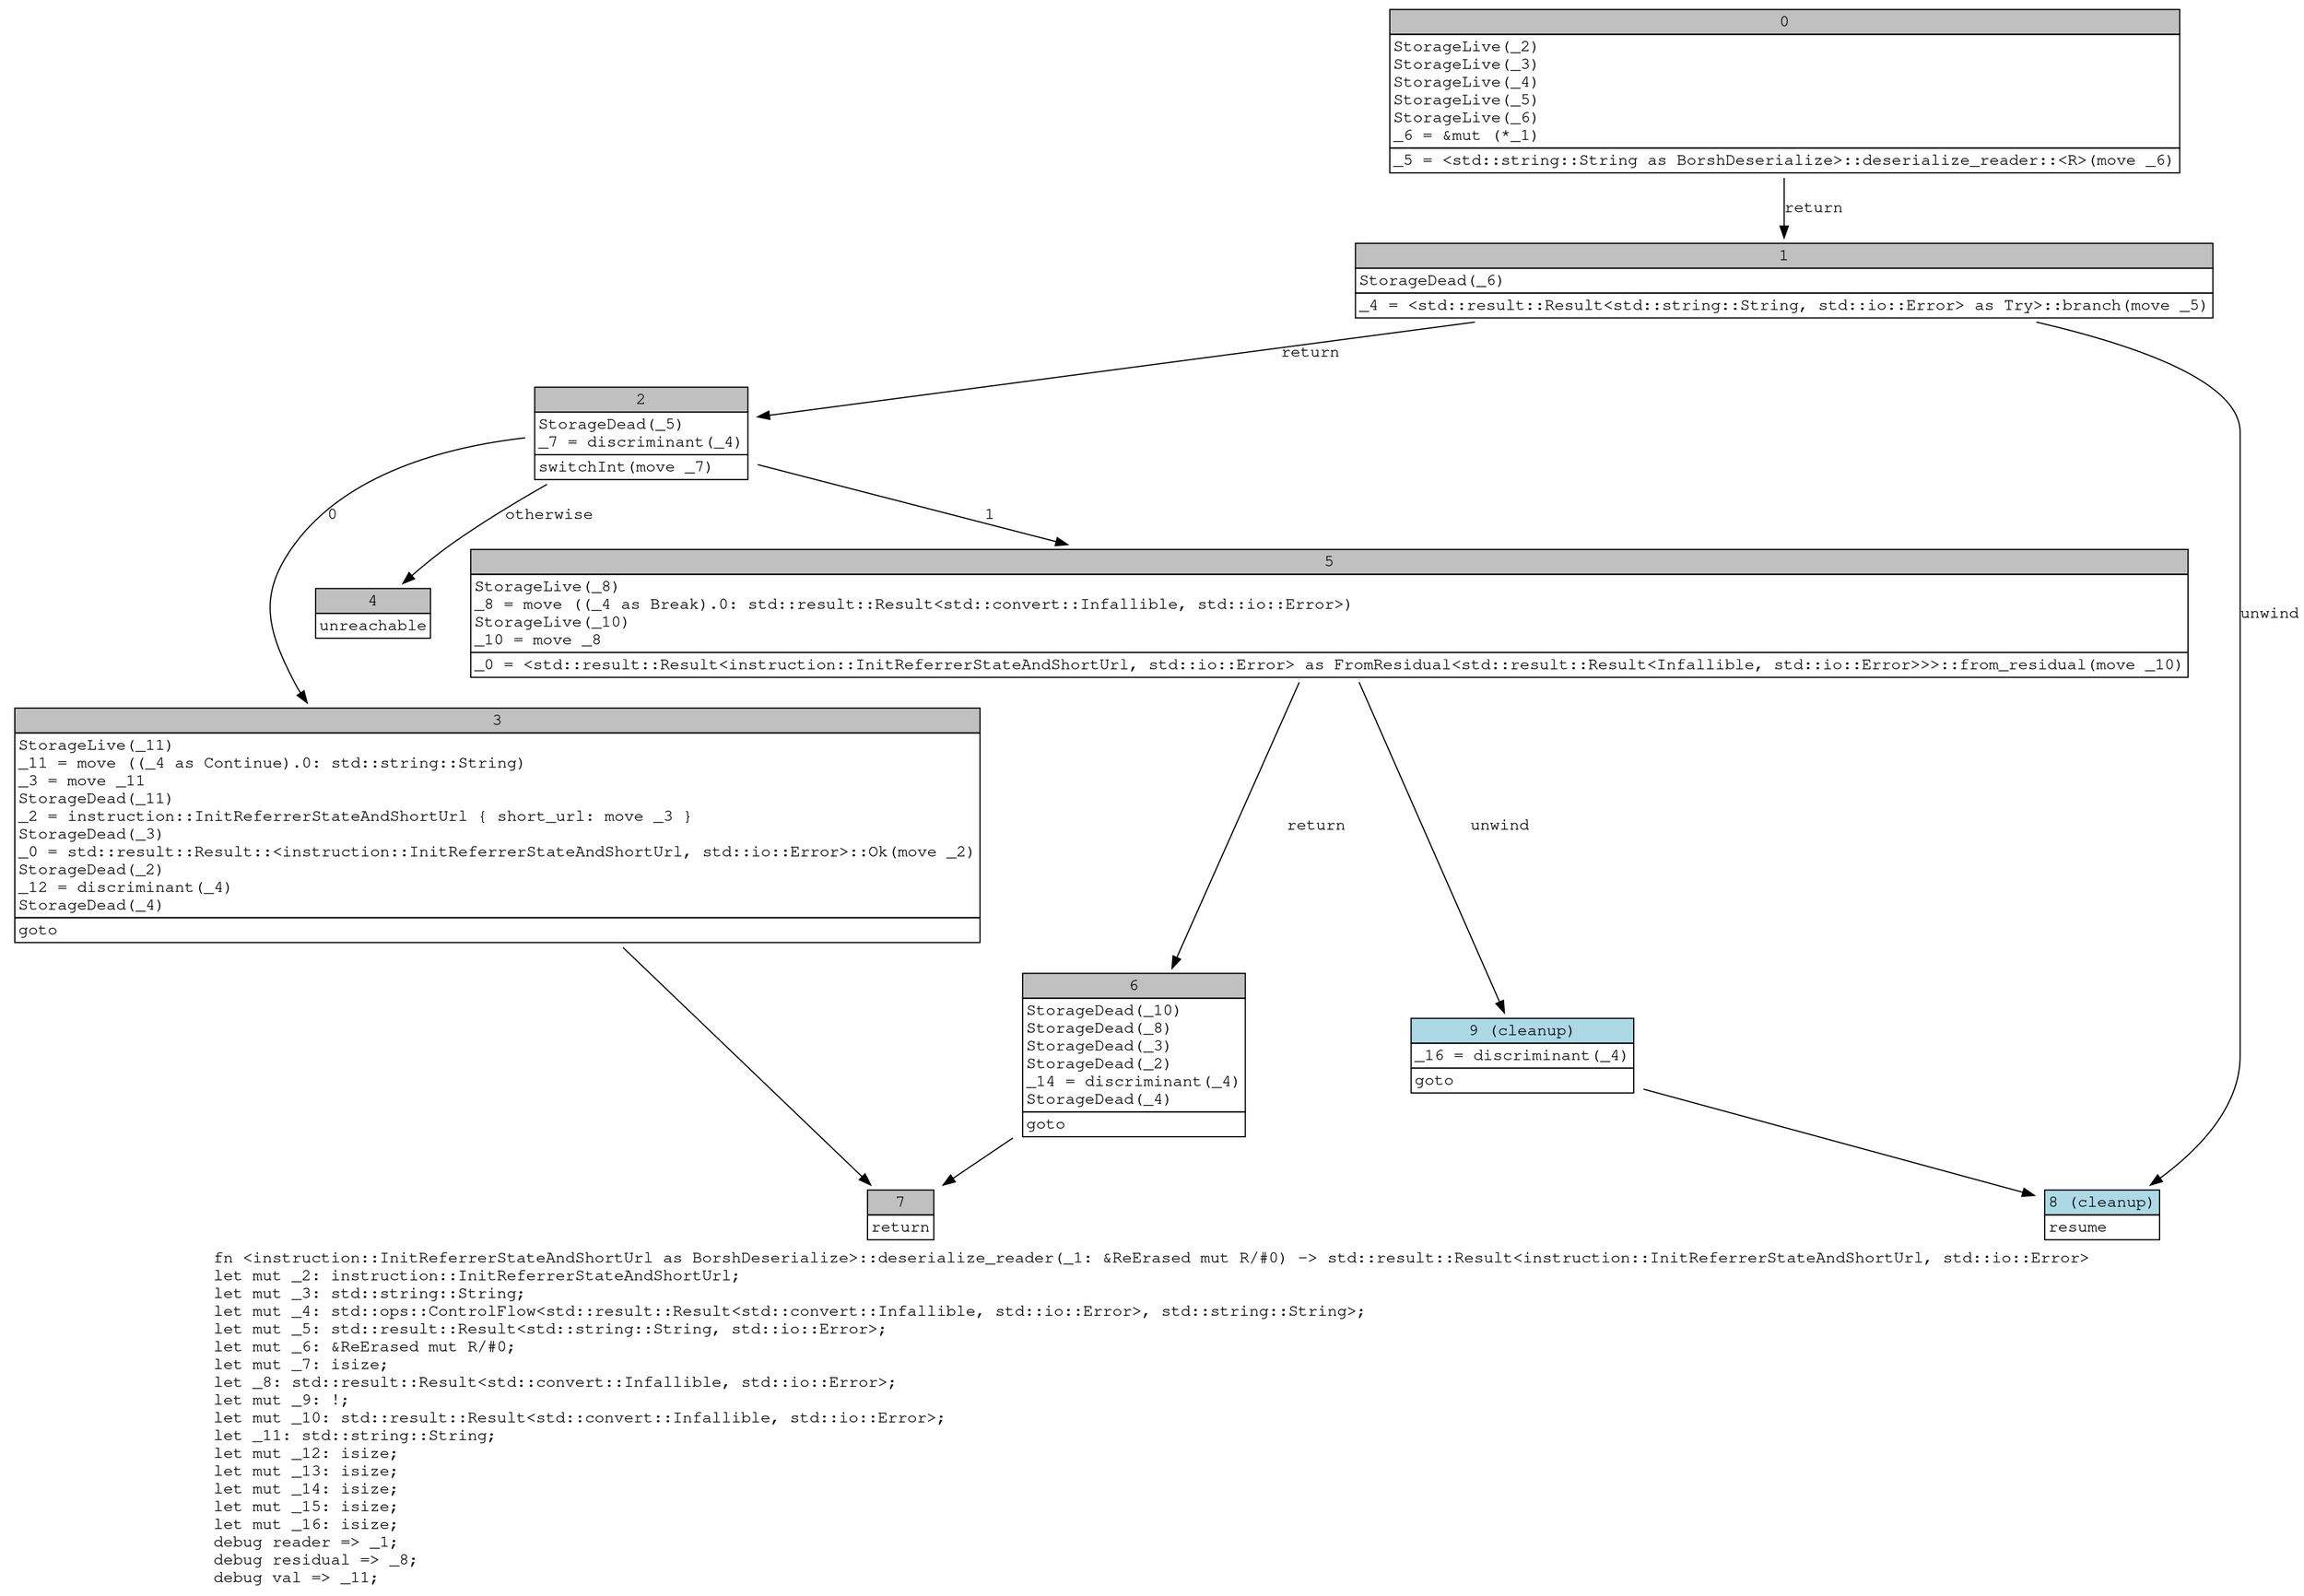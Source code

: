 digraph Mir_0_13498 {
    graph [fontname="Courier, monospace"];
    node [fontname="Courier, monospace"];
    edge [fontname="Courier, monospace"];
    label=<fn &lt;instruction::InitReferrerStateAndShortUrl as BorshDeserialize&gt;::deserialize_reader(_1: &amp;ReErased mut R/#0) -&gt; std::result::Result&lt;instruction::InitReferrerStateAndShortUrl, std::io::Error&gt;<br align="left"/>let mut _2: instruction::InitReferrerStateAndShortUrl;<br align="left"/>let mut _3: std::string::String;<br align="left"/>let mut _4: std::ops::ControlFlow&lt;std::result::Result&lt;std::convert::Infallible, std::io::Error&gt;, std::string::String&gt;;<br align="left"/>let mut _5: std::result::Result&lt;std::string::String, std::io::Error&gt;;<br align="left"/>let mut _6: &amp;ReErased mut R/#0;<br align="left"/>let mut _7: isize;<br align="left"/>let _8: std::result::Result&lt;std::convert::Infallible, std::io::Error&gt;;<br align="left"/>let mut _9: !;<br align="left"/>let mut _10: std::result::Result&lt;std::convert::Infallible, std::io::Error&gt;;<br align="left"/>let _11: std::string::String;<br align="left"/>let mut _12: isize;<br align="left"/>let mut _13: isize;<br align="left"/>let mut _14: isize;<br align="left"/>let mut _15: isize;<br align="left"/>let mut _16: isize;<br align="left"/>debug reader =&gt; _1;<br align="left"/>debug residual =&gt; _8;<br align="left"/>debug val =&gt; _11;<br align="left"/>>;
    bb0__0_13498 [shape="none", label=<<table border="0" cellborder="1" cellspacing="0"><tr><td bgcolor="gray" align="center" colspan="1">0</td></tr><tr><td align="left" balign="left">StorageLive(_2)<br/>StorageLive(_3)<br/>StorageLive(_4)<br/>StorageLive(_5)<br/>StorageLive(_6)<br/>_6 = &amp;mut (*_1)<br/></td></tr><tr><td align="left">_5 = &lt;std::string::String as BorshDeserialize&gt;::deserialize_reader::&lt;R&gt;(move _6)</td></tr></table>>];
    bb1__0_13498 [shape="none", label=<<table border="0" cellborder="1" cellspacing="0"><tr><td bgcolor="gray" align="center" colspan="1">1</td></tr><tr><td align="left" balign="left">StorageDead(_6)<br/></td></tr><tr><td align="left">_4 = &lt;std::result::Result&lt;std::string::String, std::io::Error&gt; as Try&gt;::branch(move _5)</td></tr></table>>];
    bb2__0_13498 [shape="none", label=<<table border="0" cellborder="1" cellspacing="0"><tr><td bgcolor="gray" align="center" colspan="1">2</td></tr><tr><td align="left" balign="left">StorageDead(_5)<br/>_7 = discriminant(_4)<br/></td></tr><tr><td align="left">switchInt(move _7)</td></tr></table>>];
    bb3__0_13498 [shape="none", label=<<table border="0" cellborder="1" cellspacing="0"><tr><td bgcolor="gray" align="center" colspan="1">3</td></tr><tr><td align="left" balign="left">StorageLive(_11)<br/>_11 = move ((_4 as Continue).0: std::string::String)<br/>_3 = move _11<br/>StorageDead(_11)<br/>_2 = instruction::InitReferrerStateAndShortUrl { short_url: move _3 }<br/>StorageDead(_3)<br/>_0 = std::result::Result::&lt;instruction::InitReferrerStateAndShortUrl, std::io::Error&gt;::Ok(move _2)<br/>StorageDead(_2)<br/>_12 = discriminant(_4)<br/>StorageDead(_4)<br/></td></tr><tr><td align="left">goto</td></tr></table>>];
    bb4__0_13498 [shape="none", label=<<table border="0" cellborder="1" cellspacing="0"><tr><td bgcolor="gray" align="center" colspan="1">4</td></tr><tr><td align="left">unreachable</td></tr></table>>];
    bb5__0_13498 [shape="none", label=<<table border="0" cellborder="1" cellspacing="0"><tr><td bgcolor="gray" align="center" colspan="1">5</td></tr><tr><td align="left" balign="left">StorageLive(_8)<br/>_8 = move ((_4 as Break).0: std::result::Result&lt;std::convert::Infallible, std::io::Error&gt;)<br/>StorageLive(_10)<br/>_10 = move _8<br/></td></tr><tr><td align="left">_0 = &lt;std::result::Result&lt;instruction::InitReferrerStateAndShortUrl, std::io::Error&gt; as FromResidual&lt;std::result::Result&lt;Infallible, std::io::Error&gt;&gt;&gt;::from_residual(move _10)</td></tr></table>>];
    bb6__0_13498 [shape="none", label=<<table border="0" cellborder="1" cellspacing="0"><tr><td bgcolor="gray" align="center" colspan="1">6</td></tr><tr><td align="left" balign="left">StorageDead(_10)<br/>StorageDead(_8)<br/>StorageDead(_3)<br/>StorageDead(_2)<br/>_14 = discriminant(_4)<br/>StorageDead(_4)<br/></td></tr><tr><td align="left">goto</td></tr></table>>];
    bb7__0_13498 [shape="none", label=<<table border="0" cellborder="1" cellspacing="0"><tr><td bgcolor="gray" align="center" colspan="1">7</td></tr><tr><td align="left">return</td></tr></table>>];
    bb8__0_13498 [shape="none", label=<<table border="0" cellborder="1" cellspacing="0"><tr><td bgcolor="lightblue" align="center" colspan="1">8 (cleanup)</td></tr><tr><td align="left">resume</td></tr></table>>];
    bb9__0_13498 [shape="none", label=<<table border="0" cellborder="1" cellspacing="0"><tr><td bgcolor="lightblue" align="center" colspan="1">9 (cleanup)</td></tr><tr><td align="left" balign="left">_16 = discriminant(_4)<br/></td></tr><tr><td align="left">goto</td></tr></table>>];
    bb0__0_13498 -> bb1__0_13498 [label="return"];
    bb1__0_13498 -> bb2__0_13498 [label="return"];
    bb1__0_13498 -> bb8__0_13498 [label="unwind"];
    bb2__0_13498 -> bb3__0_13498 [label="0"];
    bb2__0_13498 -> bb5__0_13498 [label="1"];
    bb2__0_13498 -> bb4__0_13498 [label="otherwise"];
    bb3__0_13498 -> bb7__0_13498 [label=""];
    bb5__0_13498 -> bb6__0_13498 [label="return"];
    bb5__0_13498 -> bb9__0_13498 [label="unwind"];
    bb6__0_13498 -> bb7__0_13498 [label=""];
    bb9__0_13498 -> bb8__0_13498 [label=""];
}
